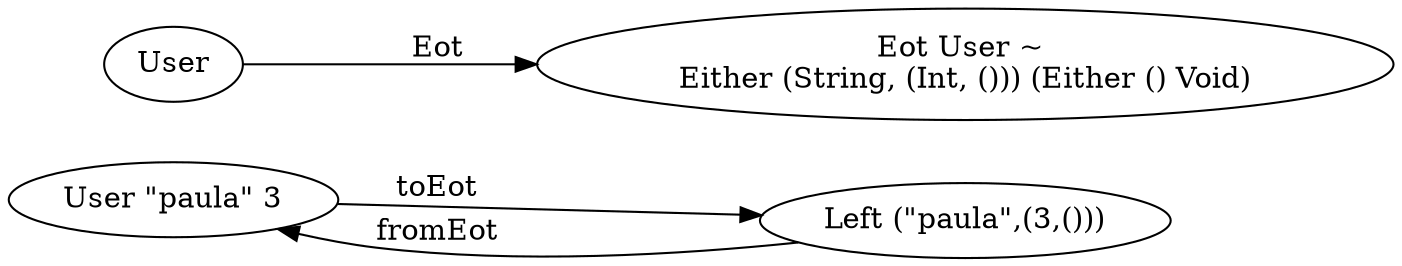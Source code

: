 digraph g {
  rankdir = LR;

  userValue -> eotValue [label = "toEot"];
  userValue [label = "User \"paula\" 3"];
  eotValue [label = "Left (\"paula\",(3,()))"];

  eotValue -> userValue [label = "fromEot"];

  User -> EotUser [label = "Eot"];
  EotUser [label = "Eot User ~ \nEither (String, (Int, ())) (Either () Void)"];
}
